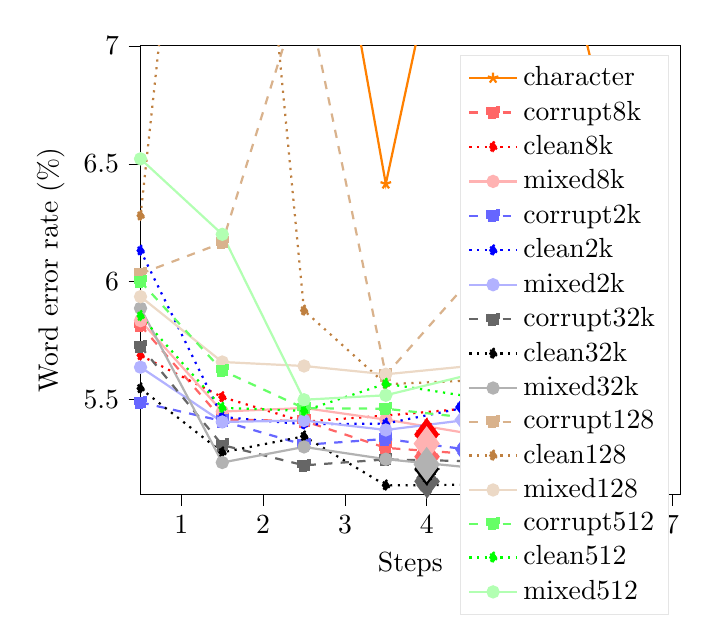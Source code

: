 
\begin{tikzpicture}

\begin{axis}[
legend cell align={left},
legend style={fill opacity=1, draw opacity=1, text opacity=1, draw=white!90.0!black},
tick align=outside,
tick pos=left,
x grid style={white!69.02!black},
xlabel={Steps},
xmin=5000, xmax=71000,
xtick style={color=black},
y grid style={white!69.02!black},
ylabel={Word error rate (\%)},
ymin=5.1, ymax=7,
ytick style={color=black}
]


\addplot [thick,orange!100,mark=star]
table {
5000 008.643
15000 007.163
25000 008.359
35000 006.415
45000 008.030
55000 007.660
65000 006.242
};
\addlegendentry{character}
\addplot [thick,red!60,dashed,mark=square*]
table {
5000 005.815
15000 005.416
25000 005.410
35000 005.296
45000 005.271
55000 005.328
65000 005.338
};
\addlegendentry{corrupt8k}
\addplot [thick,red!100,dotted,mark=diamond*]
table {
5000 005.688
15000 005.511
25000 005.407
35000 005.433
45000 005.463
55000 005.413
65000 005.492
};
\addlegendentry{clean8k}
\addplot [thick,red!30,solid,mark=*]
table {
5000 005.835
15000 005.450
25000 005.465
35000 005.416
45000 005.358
55000 005.530
65000 005.430
};
\addlegendentry{mixed8k}
\addplot [thick,blue!60,dashed,mark=square*]
table {
5000 005.489
15000 005.410
25000 005.309
35000 005.334
45000 005.289
55000 005.336
65000 005.278
};
\addlegendentry{corrupt2k}
\addplot [thick,blue!100,dotted,mark=diamond*]
table {
5000 006.132
15000 005.427
25000 005.396
35000 005.399
45000 005.469
55000 005.317
65000 005.446
};
\addlegendentry{clean2k}
\addplot [thick,blue!30,solid,mark=*]
table {
5000 005.638
15000 005.406
25000 005.412
35000 005.372
45000 005.415
55000 005.352
65000 005.416
};
\addlegendentry{mixed2k}
\addplot [thick,black!60,dashed,mark=square*]
table {
5000 005.726
15000 005.308
25000 005.222
35000 005.247
45000 005.240
55000 005.275
65000 005.238
};
\addlegendentry{corrupt32k}
\addplot [thick,black!100,dotted,mark=diamond*]
table {
5000 005.548
15000 005.277
25000 005.345
35000 005.137
45000 005.140
55000 005.193
65000 005.132
};
\addlegendentry{clean32k}
\addplot [thick,black!30,solid,mark=*]
table {
5000 005.888
15000 005.234
25000 005.300
35000 005.248
45000 005.214
55000 005.276
65000 005.266
};
\addlegendentry{mixed32k}
\addplot [thick,brown!60,dashed,mark=square*]
table {
5000 006.034
15000 006.165
25000 007.277
35000 005.605
45000 005.996
55000 005.752
65000 005.700
};
\addlegendentry{corrupt128}
\addplot [thick,brown!100,dotted,mark=diamond*]
table {
5000 006.280
15000 009.485
25000 005.878
35000 005.566
45000 005.581
55000 006.788
65000 005.775
};
\addlegendentry{clean128}
\addplot [thick,brown!30,solid,mark=*]
table {
5000 005.937
15000 005.660
25000 005.643
35000 005.608
45000 005.642
55000 005.594
65000 005.856
};
\addlegendentry{mixed128}
\addplot [thick,green!60,dashed,mark=square*]
table {
5000 006.001
15000 005.624
25000 005.464
35000 005.462
45000 005.424
55000 005.359
65000 005.457
};
\addlegendentry{corrupt512}
\addplot [thick,green!100,dotted,mark=diamond*]
table {
5000 005.855
15000 005.466
25000 005.453
35000 005.568
45000 005.515
55000 005.527
65000 005.593
};
\addlegendentry{clean512}
\addplot [thick,green!30,solid,mark=*]
table {
5000 006.521
15000 006.201
25000 005.500
35000 005.519
45000 005.604
55000 005.410
65000 005.599
};
\addlegendentry{mixed512}
\addplot[mark options={scale=3},orange!100,mark=star, mark=diamond*, only marks] coordinates {(65000,006.242)}; \addplot[mark options={scale=3},red!60,dashed,mark=square*, mark=diamond*, only marks] coordinates {(40000,005.259)}; \addplot[mark options={scale=3},red!100,dotted,mark=diamond*, mark=diamond*, only marks] coordinates {(40000,005.353)}; \addplot[mark options={scale=3},red!30,solid,mark=*, mark=diamond*, only marks] coordinates {(40000,005.314)}; \addplot[mark options={scale=3},blue!60,dashed,mark=square*, mark=diamond*, only marks] coordinates {(45000,005.289)}; \addplot[mark options={scale=3},blue!100,dotted,mark=diamond*, mark=diamond*, only marks] coordinates {(45000,005.469)}; \addplot[mark options={scale=3},blue!30,solid,mark=*, mark=diamond*, only marks] coordinates {(45000,005.415)}; \addplot[mark options={scale=3},black!60,dashed,mark=square*, mark=diamond*, only marks] coordinates {(40000,005.154)}; \addplot[mark options={scale=3},black!100,dotted,mark=diamond*, mark=diamond*, only marks] coordinates {(40000,005.206)}; \addplot[mark options={scale=3},black!30,solid,mark=*, mark=diamond*, only marks] coordinates {(40000,005.226)}; \addplot[mark options={scale=3},brown!60,dashed,mark=square*, mark=diamond*, only marks] coordinates {(65000,005.700)}; \addplot[mark options={scale=3},brown!100,dotted,mark=diamond*, mark=diamond*, only marks] coordinates {(65000,005.775)}; \addplot[mark options={scale=3},brown!30,solid,mark=*, mark=diamond*, only marks] coordinates {(65000,005.856)}; \addplot[mark options={scale=3},green!60,dashed,mark=square*, mark=diamond*, only marks] coordinates {(55000,005.359)}; \addplot[mark options={scale=3},green!100,dotted,mark=diamond*, mark=diamond*, only marks] coordinates {(55000,005.527)}; \addplot[mark options={scale=3},green!30,solid,mark=*, mark=diamond*, only marks] coordinates {(55000,005.410)};

\end{axis}

\end{tikzpicture}
